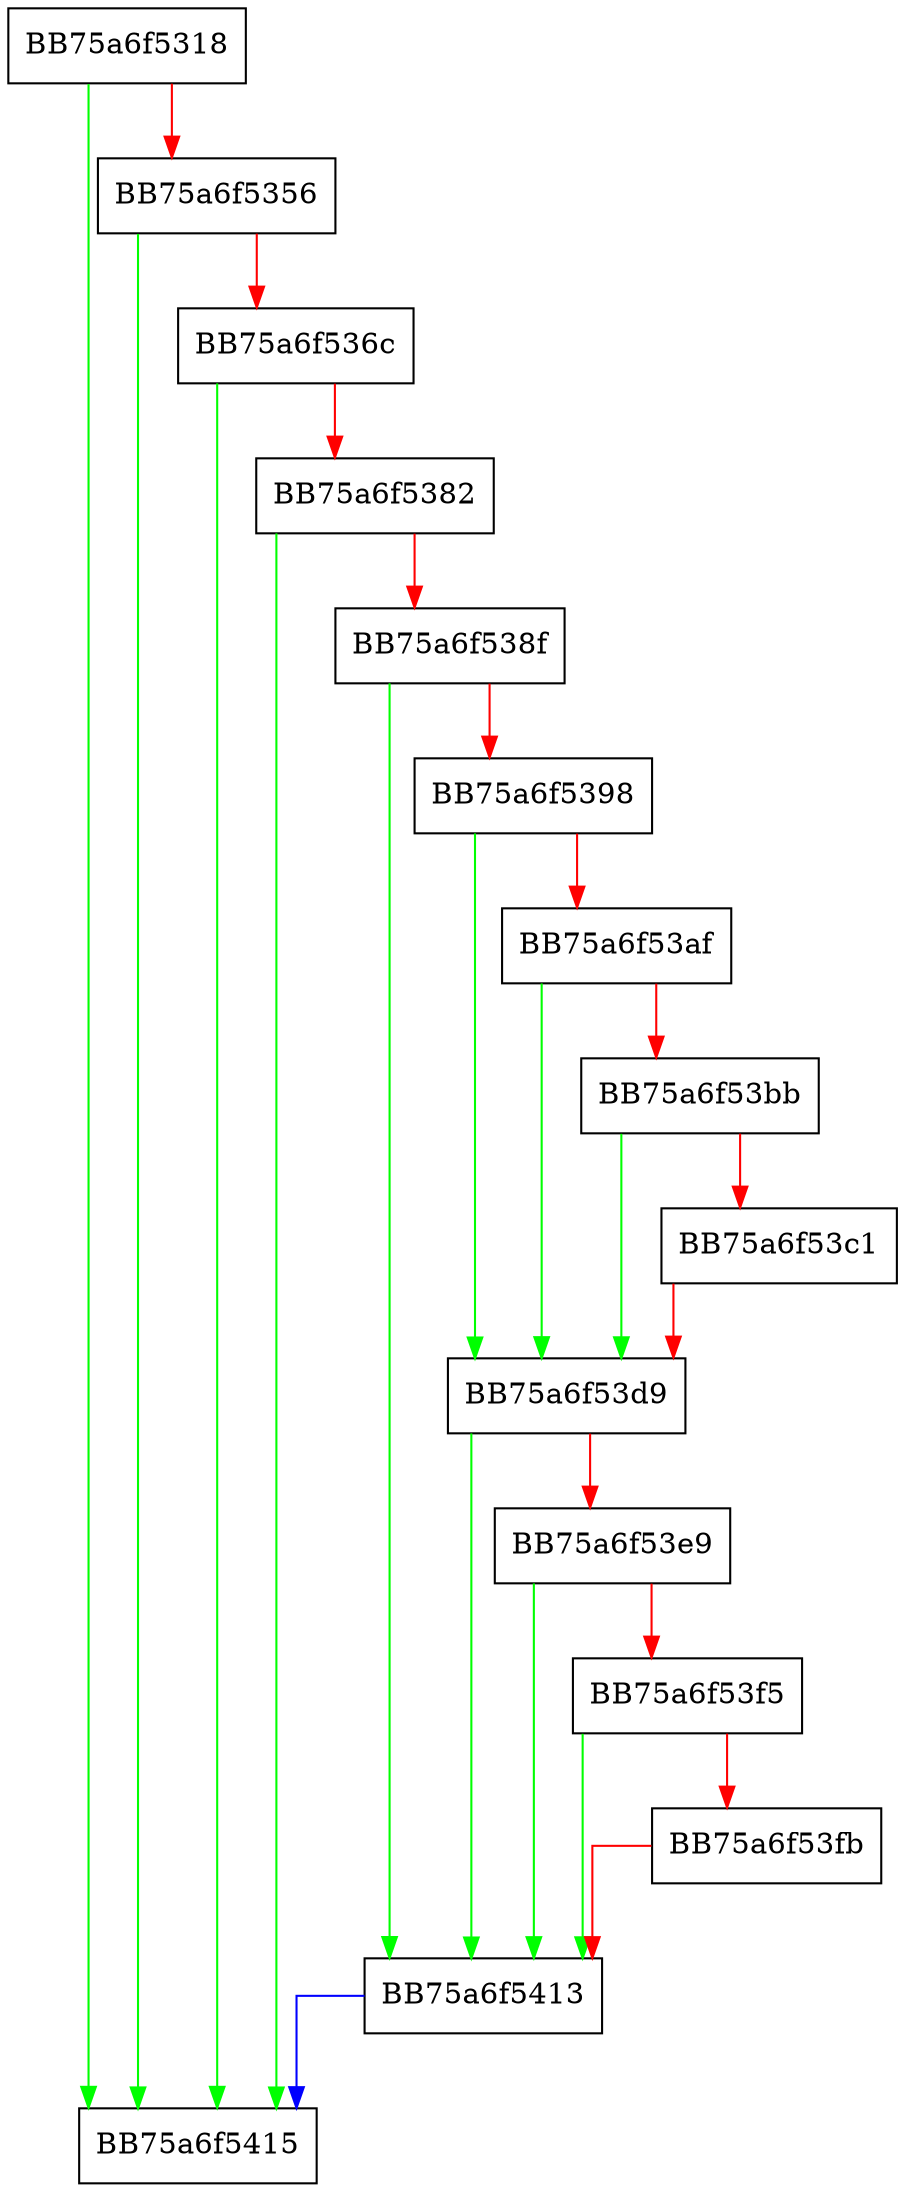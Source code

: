 digraph InitializeNative {
  node [shape="box"];
  graph [splines=ortho];
  BB75a6f5318 -> BB75a6f5415 [color="green"];
  BB75a6f5318 -> BB75a6f5356 [color="red"];
  BB75a6f5356 -> BB75a6f5415 [color="green"];
  BB75a6f5356 -> BB75a6f536c [color="red"];
  BB75a6f536c -> BB75a6f5415 [color="green"];
  BB75a6f536c -> BB75a6f5382 [color="red"];
  BB75a6f5382 -> BB75a6f5415 [color="green"];
  BB75a6f5382 -> BB75a6f538f [color="red"];
  BB75a6f538f -> BB75a6f5413 [color="green"];
  BB75a6f538f -> BB75a6f5398 [color="red"];
  BB75a6f5398 -> BB75a6f53d9 [color="green"];
  BB75a6f5398 -> BB75a6f53af [color="red"];
  BB75a6f53af -> BB75a6f53d9 [color="green"];
  BB75a6f53af -> BB75a6f53bb [color="red"];
  BB75a6f53bb -> BB75a6f53d9 [color="green"];
  BB75a6f53bb -> BB75a6f53c1 [color="red"];
  BB75a6f53c1 -> BB75a6f53d9 [color="red"];
  BB75a6f53d9 -> BB75a6f5413 [color="green"];
  BB75a6f53d9 -> BB75a6f53e9 [color="red"];
  BB75a6f53e9 -> BB75a6f5413 [color="green"];
  BB75a6f53e9 -> BB75a6f53f5 [color="red"];
  BB75a6f53f5 -> BB75a6f5413 [color="green"];
  BB75a6f53f5 -> BB75a6f53fb [color="red"];
  BB75a6f53fb -> BB75a6f5413 [color="red"];
  BB75a6f5413 -> BB75a6f5415 [color="blue"];
}
